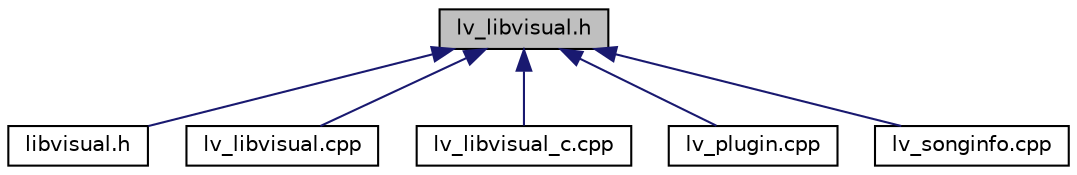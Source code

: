 digraph G
{
  edge [fontname="Helvetica",fontsize="10",labelfontname="Helvetica",labelfontsize="10"];
  node [fontname="Helvetica",fontsize="10",shape=record];
  Node1 [label="lv_libvisual.h",height=0.2,width=0.4,color="black", fillcolor="grey75", style="filled" fontcolor="black"];
  Node1 -> Node2 [dir="back",color="midnightblue",fontsize="10",style="solid",fontname="Helvetica"];
  Node2 [label="libvisual.h",height=0.2,width=0.4,color="black", fillcolor="white", style="filled",URL="$libvisual_8h.html"];
  Node1 -> Node3 [dir="back",color="midnightblue",fontsize="10",style="solid",fontname="Helvetica"];
  Node3 [label="lv_libvisual.cpp",height=0.2,width=0.4,color="black", fillcolor="white", style="filled",URL="$lv__libvisual_8cpp.html"];
  Node1 -> Node4 [dir="back",color="midnightblue",fontsize="10",style="solid",fontname="Helvetica"];
  Node4 [label="lv_libvisual_c.cpp",height=0.2,width=0.4,color="black", fillcolor="white", style="filled",URL="$lv__libvisual__c_8cpp.html"];
  Node1 -> Node5 [dir="back",color="midnightblue",fontsize="10",style="solid",fontname="Helvetica"];
  Node5 [label="lv_plugin.cpp",height=0.2,width=0.4,color="black", fillcolor="white", style="filled",URL="$lv__plugin_8cpp.html"];
  Node1 -> Node6 [dir="back",color="midnightblue",fontsize="10",style="solid",fontname="Helvetica"];
  Node6 [label="lv_songinfo.cpp",height=0.2,width=0.4,color="black", fillcolor="white", style="filled",URL="$lv__songinfo_8cpp.html"];
}
